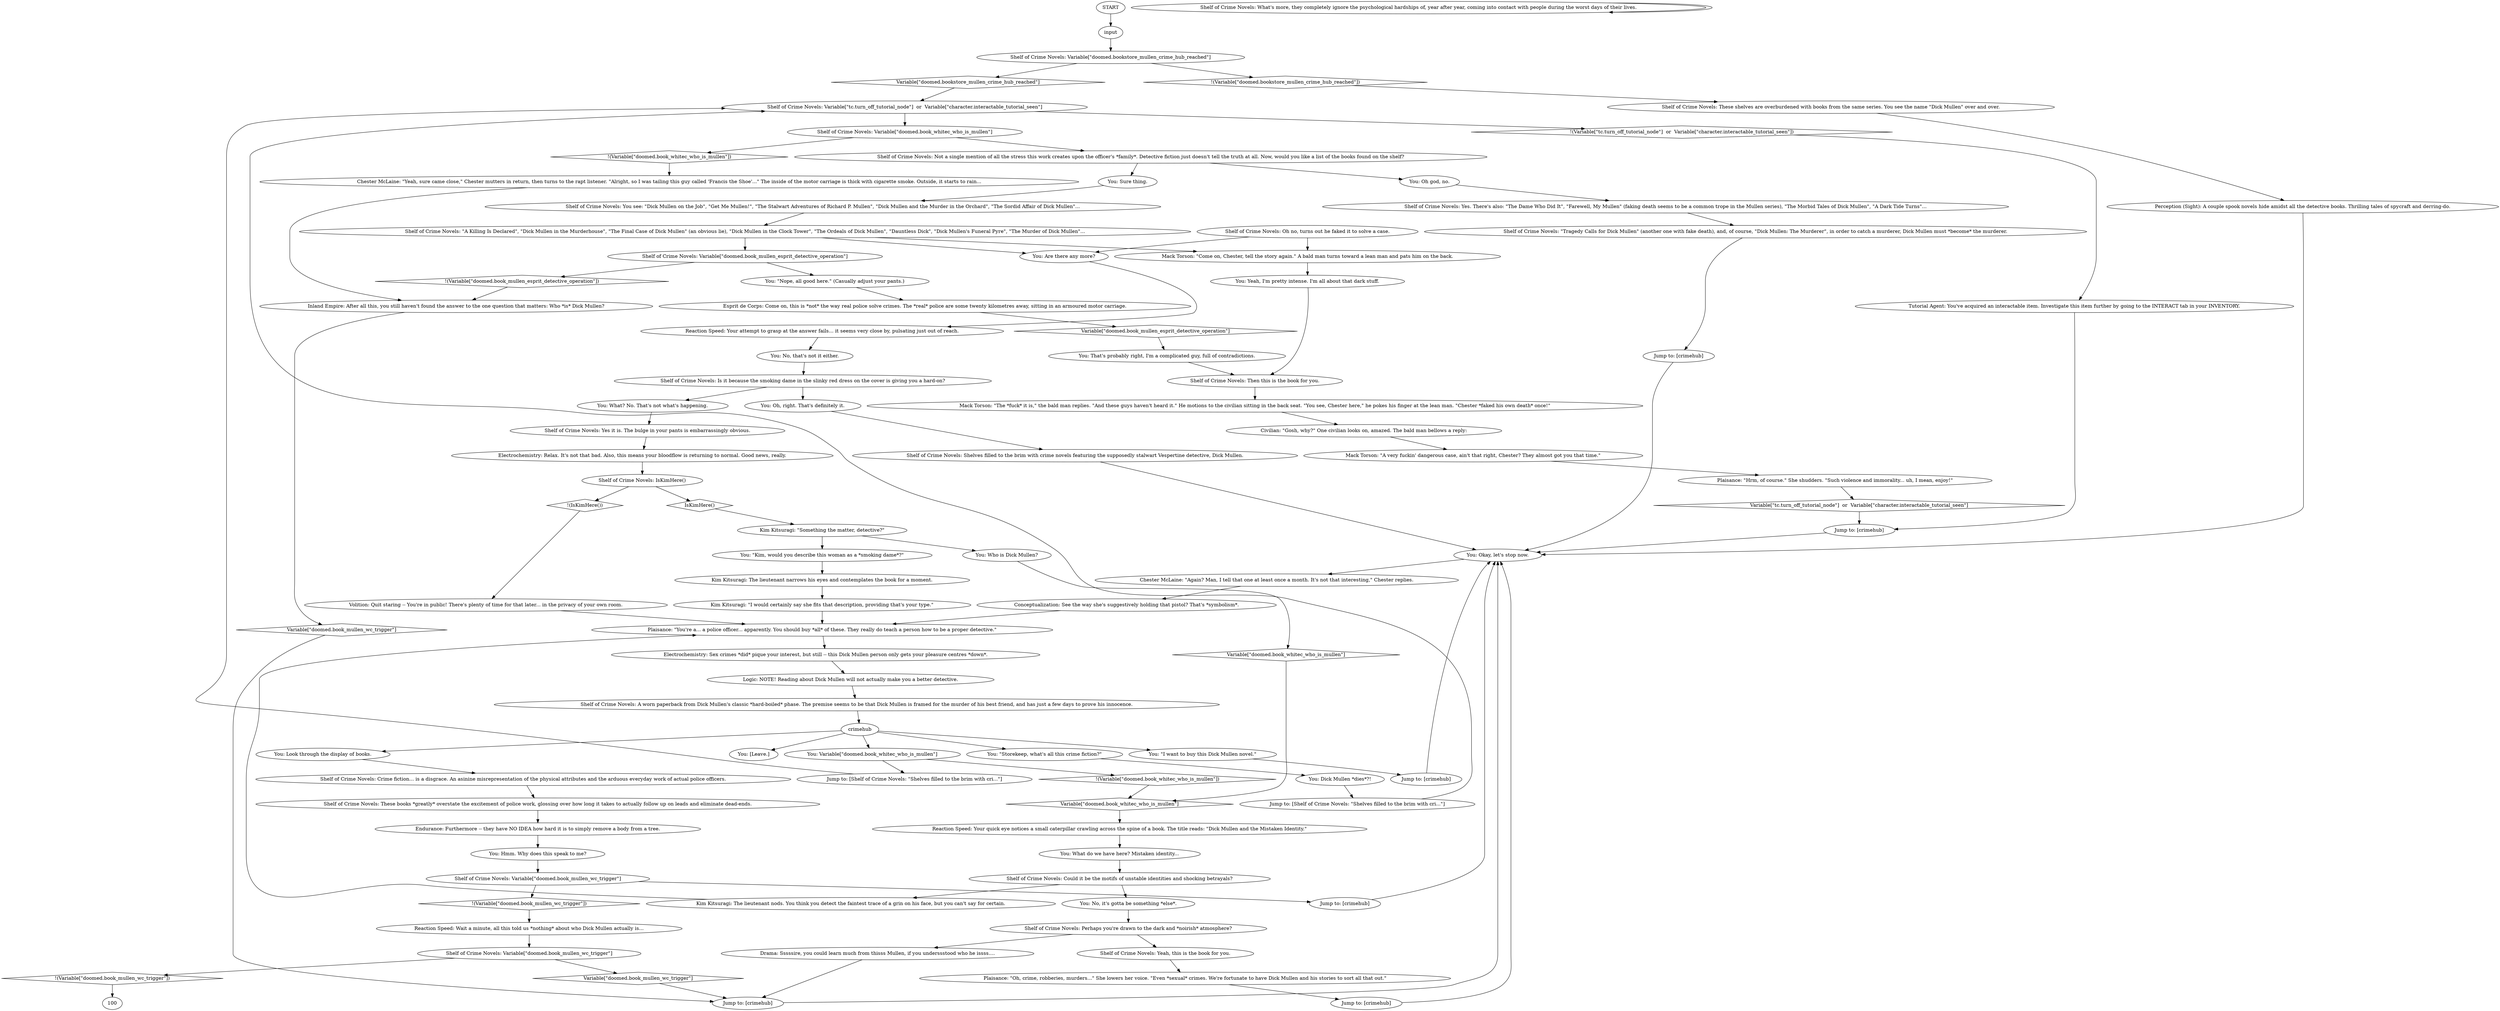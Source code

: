 # BOOKSTORE / CRIME
# Shelf of crime books.
# ==================================================
digraph G {
	  0 [label="START"];
	  1 [label="input"];
	  2 [label="You: Are there any more?"];
	  3 [label="Kim Kitsuragi: \"Something the matter, detective?\""];
	  4 [label="You: \"Storekeep, what's all this crime fiction?\""];
	  5 [label="You: [Leave.]"];
	  6 [label="Shelf of Crime Novels: Variable[\"doomed.bookstore_mullen_crime_hub_reached\"]"];
	  7 [label="Variable[\"doomed.bookstore_mullen_crime_hub_reached\"]", shape=diamond];
	  8 [label="!(Variable[\"doomed.bookstore_mullen_crime_hub_reached\"])", shape=diamond];
	  9 [label="Kim Kitsuragi: The lieutenant narrows his eyes and contemplates the book for a moment."];
	  10 [label="Electrochemistry: Sex crimes *did* pique your interest, but still -- this Dick Mullen person only gets your pleasure centres *down*."];
	  11 [label="Electrochemistry: Relax. It's not that bad. Also, this means your bloodflow is returning to normal. Good news, really."];
	  12 [label="Shelf of Crime Novels: Perhaps you're drawn to the dark and *noirish* atmosphere?"];
	  13 [label="Shelf of Crime Novels: Then this is the book for you."];
	  14 [label="Kim Kitsuragi: \"I would certainly say she fits that description, providing that's your type.\""];
	  15 [label="Jump to: [crimehub]"];
	  16 [label="Shelf of Crime Novels: These books *greatly* overstate the excitement of police work, glossing over how long it takes to actually follow up on leads and eliminate dead-ends."];
	  17 [label="Perception (Sight): A couple spook novels hide amidst all the detective books. Thrilling tales of spycraft and derring-do."];
	  18 [label="Shelf of Crime Novels: Is it because the smoking dame in the slinky red dress on the cover is giving you a hard-on?"];
	  19 [label="Volition: Quit staring -- You're in public! There's plenty of time for that later... in the privacy of your own room."];
	  20 [label="Shelf of Crime Novels: IsKimHere()"];
	  21 [label="IsKimHere()", shape=diamond];
	  22 [label="!(IsKimHere())", shape=diamond];
	  23 [label="Reaction Speed: Wait a minute, all this told us *nothing* about who Dick Mullen actually is..."];
	  24 [label="Tutorial Agent: You've acquired an interactable item. Investigate this item further by going to the INTERACT tab in your INVENTORY."];
	  25 [label="You: What? No. That's not what's happening."];
	  26 [label="Mack Torson: \"A very fuckin' dangerous case, ain't that right, Chester? They almost got you that time.\""];
	  27 [label="You: \"Kim, would you describe this woman as a *smoking dame*?\""];
	  28 [label="Logic: NOTE! Reading about Dick Mullen will not actually make you a better detective."];
	  29 [label="Shelf of Crime Novels: These shelves are overburdened with books from the same series. You see the name \"Dick Mullen\" over and over."];
	  30 [label="You: Look through the display of books."];
	  31 [label="Shelf of Crime Novels: You see: \"Dick Mullen on the Job\", \"Get Me Mullen!\", \"The Stalwart Adventures of Richard P. Mullen\", \"Dick Mullen and the Murder in the Orchard\", \"The Sordid Affair of Dick Mullen\"..."];
	  32 [label="Shelf of Crime Novels: Crime fiction... is a disgrace. An asinine misrepresentation of the physical attributes and the arduous everyday work of actual police officers."];
	  33 [label="You: Sure thing."];
	  34 [label="Shelf of Crime Novels: \"Tragedy Calls for Dick Mullen\" (another one with fake death), and, of course, \"Dick Mullen: The Murderer\", in order to catch a murderer, Dick Mullen must *become* the murderer."];
	  35 [label="Reaction Speed: Your quick eye notices a small caterpillar crawling across the spine of a book. The title reads: \"Dick Mullen and the Mistaken Identity.\""];
	  36 [label="Jump to: [crimehub]"];
	  37 [label="You: \"I want to buy this Dick Mullen novel.\""];
	  38 [label="Shelf of Crime Novels: Yes it is. The bulge in your pants is embarrassingly obvious."];
	  39 [label="Endurance: Furthermore -- they have NO IDEA how hard it is to simply remove a body from a tree."];
	  40 [label="You: What do we have here? Mistaken identity..."];
	  41 [label="Shelf of Crime Novels: \"A Killing Is Declared\", \"Dick Mullen in the Murderhouse\", \"The Final Case of Dick Mullen\" (an obvious lie), \"Dick Mullen in the Clock Tower\", \"The Ordeals of Dick Mullen\", \"Dauntless Dick\", \"Dick Mullen's Funeral Pyre\", \"The Murder of Dick Mullen\"..."];
	  42 [label="Civilian: \"Gosh, why?\" One civilian looks on, amazed. The bald man bellows a reply:"];
	  43 [label="You: Oh god, no."];
	  44 [label="Inland Empire: After all this, you still haven't found the answer to the one question that matters: Who *is* Dick Mullen?"];
	  45 [label="You: No, it's gotta be something *else*."];
	  46 [label="You: Oh, right. That's definitely it."];
	  47 [label="Shelf of Crime Novels: Variable[\"doomed.book_mullen_wc_trigger\"]"];
	  48 [label="Variable[\"doomed.book_mullen_wc_trigger\"]", shape=diamond];
	  49 [label="!(Variable[\"doomed.book_mullen_wc_trigger\"])", shape=diamond];
	  50 [label="Shelf of Crime Novels: Oh no, turns out he faked it to solve a case."];
	  51 [label="Jump to: [Shelf of Crime Novels: \"Shelves filled to the brim with cri...\"]"];
	  52 [label="Chester McLaine: \"Again? Man, I tell that one at least once a month. It's not that interesting,\" Chester replies."];
	  53 [label="You: Yeah, I'm pretty intense. I'm all about that dark stuff."];
	  54 [label="Shelf of Crime Novels: Yeah, this is the book for you."];
	  55 [label="Shelf of Crime Novels: Shelves filled to the brim with crime novels featuring the supposedly stalwart Vespertine detective, Dick Mullen."];
	  56 [label="Shelf of Crime Novels: Variable[\"tc.turn_off_tutorial_node\"]  or  Variable[\"character.interactable_tutorial_seen\"]"];
	  57 [label="Variable[\"tc.turn_off_tutorial_node\"]  or  Variable[\"character.interactable_tutorial_seen\"]", shape=diamond];
	  58 [label="!(Variable[\"tc.turn_off_tutorial_node\"]  or  Variable[\"character.interactable_tutorial_seen\"])", shape=diamond];
	  59 [label="Shelf of Crime Novels: Variable[\"doomed.book_whitec_who_is_mullen\"]"];
	  60 [label="Variable[\"doomed.book_whitec_who_is_mullen\"]", shape=diamond];
	  61 [label="!(Variable[\"doomed.book_whitec_who_is_mullen\"])", shape=diamond];
	  62 [label="Shelf of Crime Novels: Not a single mention of all the stress this work creates upon the officer's *family*. Detective fiction just doesn't tell the truth at all. Now, would you like a list of the books found on the shelf?"];
	  63 [label="Shelf of Crime Novels: What's more, they completely ignore the psychological hardships of, year after year, coming into contact with people during the worst days of their lives."];
	  64 [label="You: Hmm. Why does this speak to me?"];
	  65 [label="crimehub"];
	  66 [label="You: Okay, let's stop now."];
	  67 [label="Mack Torson: \"Come on, Chester, tell the story again.\" A bald man turns toward a lean man and pats him on the back."];
	  68 [label="You: That's probably right, I'm a complicated guy, full of contradictions."];
	  69 [label="Kim Kitsuragi: The lieutenant nods. You think you detect the faintest trace of a grin on his face, but you can't say for certain."];
	  70 [label="Esprit de Corps: Come on, this is *not* the way real police solve crimes. The *real* police are some twenty kilometres away, sitting in an armoured motor carriage."];
	  71 [label="Jump to: [crimehub]"];
	  72 [label="Mack Torson: \"The *fuck* it is,\" the bald man replies. \"And these guys haven't heard it.\" He motions to the civilian sitting in the back seat. \"You see, Chester here,\" he pokes his finger at the lean man. \"Chester *faked his own death* once!\""];
	  73 [label="Conceptualization: See the way she's suggestively holding that pistol? That's *symbolism*."];
	  74 [label="Plaisance: \"Oh, crime, robberies, murders...\" She lowers her voice. \"Even *sexual* crimes. We're fortunate to have Dick Mullen and his stories to sort all that out.\""];
	  75 [label="You: Dick Mullen *dies*?!"];
	  76 [label="Shelf of Crime Novels: Variable[\"doomed.book_mullen_esprit_detective_operation\"]"];
	  77 [label="Variable[\"doomed.book_mullen_esprit_detective_operation\"]", shape=diamond];
	  78 [label="!(Variable[\"doomed.book_mullen_esprit_detective_operation\"])", shape=diamond];
	  79 [label="You: \"Nope, all good here.\" (Casually adjust your pants.)"];
	  80 [label="You: Who is Dick Mullen?"];
	  81 [label="You: Variable[\"doomed.book_whitec_who_is_mullen\"]"];
	  82 [label="Variable[\"doomed.book_whitec_who_is_mullen\"]", shape=diamond];
	  83 [label="!(Variable[\"doomed.book_whitec_who_is_mullen\"])", shape=diamond];
	  84 [label="Jump to: [Shelf of Crime Novels: \"Shelves filled to the brim with cri...\"]"];
	  85 [label="Shelf of Crime Novels: Yes. There's also: \"The Dame Who Did It\", \"Farewell, My Mullen\" (faking death seems to be a common trope in the Mullen series), \"The Morbid Tales of Dick Mullen\", \"A Dark Tide Turns\"..."];
	  86 [label="Reaction Speed: Your attempt to grasp at the answer fails... it seems very close by, pulsating just out of reach."];
	  87 [label="Chester McLaine: \"Yeah, sure came close,\" Chester mutters in return, then turns to the rapt listener. \"Alright, so I was tailing this guy called 'Francis the Shoe'...\" The inside of the motor carriage is thick with cigarette smoke. Outside, it starts to rain..."];
	  88 [label="Plaisance: \"Hrm, of course.\" She shudders. \"Such violence and immorality... uh, I mean, enjoy!\""];
	  89 [label="Jump to: [crimehub]"];
	  90 [label="Plaisance: \"You're a... a police officer... apparently. You should buy *all* of these. They really do teach a person how to be a proper detective.\""];
	  91 [label="Jump to: [crimehub]"];
	  92 [label="Shelf of Crime Novels: A worn paperback from Dick Mullen's classic *hard-boiled* phase. The premise seems to be that Dick Mullen is framed for the murder of his best friend, and has just a few days to prove his innocence."];
	  93 [label="Shelf of Crime Novels: Could it be the motifs of unstable identities and shocking betrayals?"];
	  94 [label="Shelf of Crime Novels: Variable[\"doomed.book_mullen_wc_trigger\"]"];
	  95 [label="Variable[\"doomed.book_mullen_wc_trigger\"]", shape=diamond];
	  96 [label="!(Variable[\"doomed.book_mullen_wc_trigger\"])", shape=diamond];
	  97 [label="Jump to: [crimehub]"];
	  98 [label="You: No, that's not it either."];
	  99 [label="Drama: Sssssire, you could learn much from thisss Mullen, if you underssstood who he issss...."];
	  0 -> 1
	  1 -> 6
	  2 -> 86
	  3 -> 80
	  3 -> 27
	  4 -> 75
	  6 -> 8
	  6 -> 7
	  7 -> 56
	  8 -> 29
	  9 -> 14
	  10 -> 28
	  11 -> 20
	  12 -> 99
	  12 -> 54
	  13 -> 72
	  14 -> 90
	  15 -> 66
	  16 -> 39
	  17 -> 66
	  18 -> 25
	  18 -> 46
	  19 -> 90
	  20 -> 21
	  20 -> 22
	  21 -> 3
	  22 -> 19
	  23 -> 47
	  24 -> 36
	  25 -> 38
	  26 -> 88
	  27 -> 9
	  28 -> 92
	  29 -> 17
	  30 -> 32
	  31 -> 41
	  32 -> 16
	  33 -> 31
	  34 -> 71
	  35 -> 40
	  36 -> 66
	  37 -> 89
	  38 -> 11
	  39 -> 64
	  40 -> 93
	  41 -> 2
	  41 -> 67
	  41 -> 76
	  42 -> 26
	  43 -> 85
	  44 -> 95
	  45 -> 12
	  46 -> 55
	  47 -> 48
	  47 -> 49
	  48 -> 15
	  49 -> 100
	  50 -> 2
	  50 -> 67
	  51 -> 56
	  52 -> 73
	  53 -> 13
	  54 -> 74
	  55 -> 66
	  56 -> 58
	  56 -> 59
	  57 -> 36
	  58 -> 24
	  59 -> 61
	  59 -> 62
	  60 -> 35
	  61 -> 87
	  62 -> 33
	  62 -> 43
	  63 -> 63
	  64 -> 94
	  65 -> 4
	  65 -> 5
	  65 -> 37
	  65 -> 81
	  65 -> 30
	  66 -> 52
	  67 -> 53
	  68 -> 13
	  69 -> 90
	  70 -> 77
	  71 -> 66
	  72 -> 42
	  73 -> 90
	  74 -> 91
	  75 -> 51
	  76 -> 78
	  76 -> 79
	  77 -> 68
	  78 -> 44
	  79 -> 70
	  80 -> 82
	  81 -> 83
	  81 -> 84
	  82 -> 60
	  83 -> 60
	  84 -> 56
	  85 -> 34
	  86 -> 98
	  87 -> 44
	  88 -> 57
	  89 -> 66
	  90 -> 10
	  91 -> 66
	  92 -> 65
	  93 -> 45
	  93 -> 69
	  94 -> 96
	  94 -> 97
	  95 -> 15
	  96 -> 23
	  97 -> 66
	  98 -> 18
	  99 -> 15
}

